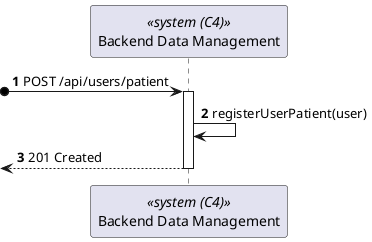 @startuml process-view
autonumber

participant BackendDataManagement as "Backend Data Management" <<system (C4)>>

?o-> BackendDataManagement : POST /api/users/patient
activate BackendDataManagement

    BackendDataManagement -> BackendDataManagement : registerUserPatient(user)

    <-- BackendDataManagement : 201 Created
deactivate BackendDataManagement

@enduml